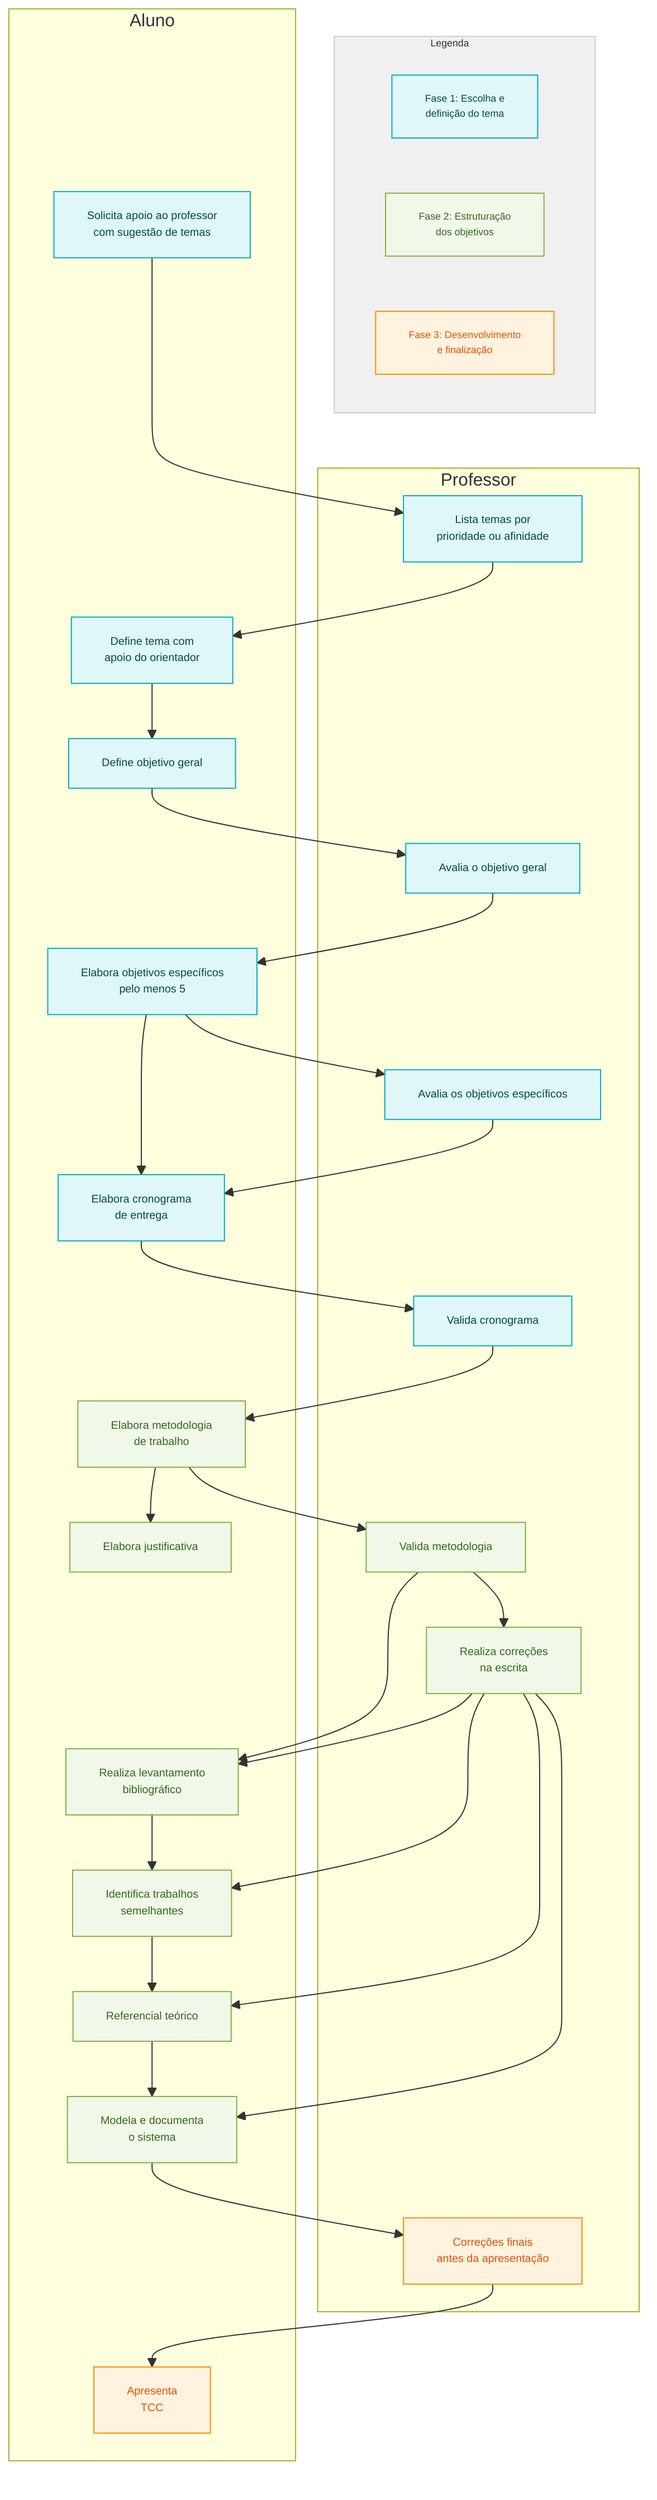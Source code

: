 flowchart TD

%% Fases (definição de estilos)
    classDef fase1 fill:#E0F7FA,stroke:#00ACC1,color:#004D40,font-size:10px
    classDef fase2 fill:#F1F8E9,stroke:#7CB342,color:#33691E,font-size:10px
    classDef fase3 fill:#FFF3E0,stroke:#FB8C00,color:#E65100,font-size:10px
    classDef legenda fill:#f0f0f0,stroke:#cccccc,color:#333,font-size:12px

%% Grupos
 	subgraph Legenda
        L1["Fase 1: Escolha e <br>definição do tema"]
        L2["Fase 2: Estruturação <br>dos objetivos"]
        L3["Fase 3: Desenvolvimento <br> e finalização"]
    end
    subgraph Professor
        P1[Lista temas por <br>prioridade ou afinidade]
        P2[Avalia o objetivo geral]
        P3[Avalia os objetivos específicos]
        PValidaCrono[Valida cronograma]
        P4[Valida metodologia]
        P5[Correções finais<br> antes da apresentação]
        PC[Realiza correções<br> na escrita]
    end

    subgraph Aluno
        A1[Solicita apoio ao professor<br> com sugestão de temas]
        A2[Define tema com <br>apoio do orientador]
        A3[Define objetivo geral]
        A4[Elabora objetivos específicos <br> pelo menos 5]
        A5[Elabora cronograma <br>de entrega]
        A6[Elabora metodologia<br> de trabalho]
        A7[Elabora justificativa]
        A8[Realiza levantamento<br> bibliográfico]
        A9[Identifica trabalhos<br> semelhantes]
        A10[Referencial teórico]
        A11[Modela e documenta <br>o sistema]
        A12[Apresenta <br> TCC]
    end

%% Fluxo
    A1 --> P1 --> A2 --> A3 --> P2 --> A4 --> P3
    P3 --> A5
    A4 --> A5
    A5 --> PValidaCrono --> A6
    A6 --> P4
    A6 --> A7
    P4 --> A8 
    A8 --> A9 --> A10 --> A11
    P4 --> PC --> A8
    PC --> A9
    PC --> A10
    PC --> A11
    A11 --> P5 --> A12

%% Classes (Fases do trabalho)
    class A1,A2,A3,P1,P2 fase1
    class A4,A5,P3,PValidaCrono fase1
    class A6,A7,A8,A9,A10,A11,P4,PC fase2
    class P5,A12 fase3

%% Legenda compacta (com cores das fases)
   
    class L1 fase1
    class L2 fase2
    class L3 fase3
   
    style Legenda fill:#f0f0f0,stroke:#cccccc,stroke-width:1px,font-size:9px
    

    %% Ajustes para compactar as caixas de texto dentro da legenda
    style L1 font-size:9px
    style L2 font-size:9px
    style L3 font-size:9px